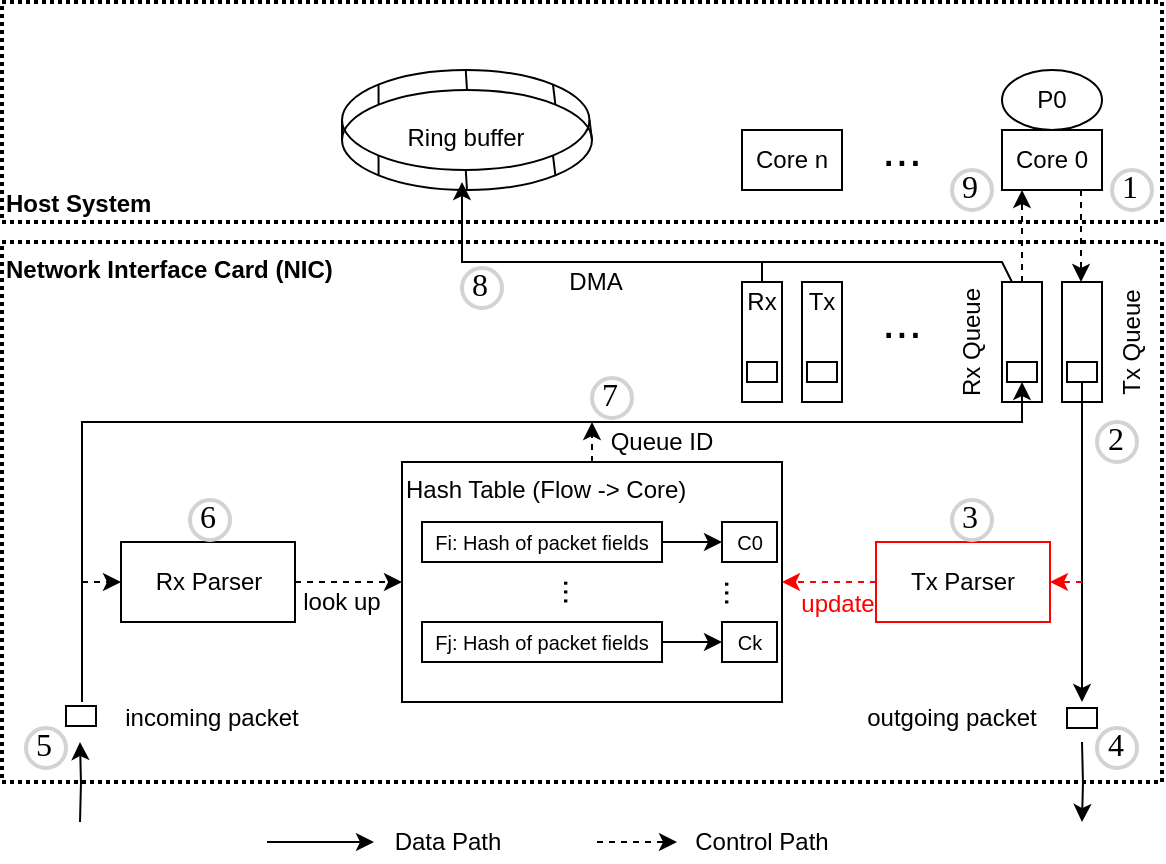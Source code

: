 <mxfile version="14.9.8" type="github">
  <diagram id="lbfQmCa6lwjdrvD3shnV" name="Page-1">
    <mxGraphModel dx="1422" dy="705" grid="1" gridSize="10" guides="1" tooltips="1" connect="1" arrows="1" fold="1" page="1" pageScale="1" pageWidth="850" pageHeight="1100" math="0" shadow="0">
      <root>
        <mxCell id="0" />
        <mxCell id="1" parent="0" />
        <mxCell id="1WkqQtghBWtEtzldfZGd-91" value="&lt;b&gt;Host System&lt;/b&gt;" style="rounded=0;whiteSpace=wrap;html=1;dashed=1;dashPattern=1 1;strokeWidth=2;fillColor=none;verticalAlign=bottom;align=left;" vertex="1" parent="1">
          <mxGeometry x="130" y="80" width="580" height="110" as="geometry" />
        </mxCell>
        <mxCell id="1WkqQtghBWtEtzldfZGd-90" value="&lt;font style=&quot;font-size: 12px&quot;&gt;&lt;b&gt;Network Interface Card (NIC)&lt;/b&gt;&lt;/font&gt;" style="rounded=0;whiteSpace=wrap;html=1;fillColor=none;verticalAlign=top;dashed=1;dashPattern=1 1;strokeWidth=2;align=left;" vertex="1" parent="1">
          <mxGeometry x="130" y="200" width="580" height="270" as="geometry" />
        </mxCell>
        <mxCell id="1WkqQtghBWtEtzldfZGd-75" value="" style="ellipse;whiteSpace=wrap;html=1;verticalAlign=top;fillColor=none;" vertex="1" parent="1">
          <mxGeometry x="300" y="124" width="125" height="50" as="geometry" />
        </mxCell>
        <mxCell id="1WkqQtghBWtEtzldfZGd-138" style="edgeStyle=none;rounded=0;orthogonalLoop=1;jettySize=auto;html=1;entryX=0.5;entryY=0;entryDx=0;entryDy=0;fontSize=16;fontColor=#000000;endArrow=classic;endFill=1;strokeColor=#000000;dashed=1;exitX=0.5;exitY=0;exitDx=0;exitDy=0;" edge="1" parent="1" source="1WkqQtghBWtEtzldfZGd-3">
          <mxGeometry relative="1" as="geometry">
            <mxPoint x="640" y="174" as="targetPoint" />
          </mxGeometry>
        </mxCell>
        <mxCell id="1WkqQtghBWtEtzldfZGd-1" value="Core 0" style="rounded=0;whiteSpace=wrap;html=1;" vertex="1" parent="1">
          <mxGeometry x="630" y="144" width="50" height="30" as="geometry" />
        </mxCell>
        <mxCell id="1WkqQtghBWtEtzldfZGd-2" value="P0" style="ellipse;whiteSpace=wrap;html=1;" vertex="1" parent="1">
          <mxGeometry x="630" y="114" width="50" height="30" as="geometry" />
        </mxCell>
        <mxCell id="1WkqQtghBWtEtzldfZGd-135" style="edgeStyle=none;rounded=0;orthogonalLoop=1;jettySize=auto;html=1;exitX=0.25;exitY=0;exitDx=0;exitDy=0;fontSize=16;fontColor=#000000;endArrow=none;endFill=0;strokeColor=#000000;" edge="1" parent="1" source="1WkqQtghBWtEtzldfZGd-3">
          <mxGeometry relative="1" as="geometry">
            <mxPoint x="510" y="210" as="targetPoint" />
            <Array as="points">
              <mxPoint x="630" y="210" />
            </Array>
          </mxGeometry>
        </mxCell>
        <mxCell id="1WkqQtghBWtEtzldfZGd-3" value="" style="rounded=0;whiteSpace=wrap;html=1;fontStyle=0" vertex="1" parent="1">
          <mxGeometry x="630" y="220" width="20" height="60" as="geometry" />
        </mxCell>
        <mxCell id="1WkqQtghBWtEtzldfZGd-4" value="" style="rounded=0;whiteSpace=wrap;html=1;fontStyle=0" vertex="1" parent="1">
          <mxGeometry x="660" y="220" width="20" height="60" as="geometry" />
        </mxCell>
        <mxCell id="1WkqQtghBWtEtzldfZGd-5" value="Rx Queue" style="text;html=1;strokeColor=none;fillColor=none;align=center;verticalAlign=middle;whiteSpace=wrap;rounded=0;rotation=-90;" vertex="1" parent="1">
          <mxGeometry x="580" y="240" width="70" height="20" as="geometry" />
        </mxCell>
        <mxCell id="1WkqQtghBWtEtzldfZGd-6" value="Tx Queue" style="text;html=1;strokeColor=none;fillColor=none;align=center;verticalAlign=middle;whiteSpace=wrap;rounded=0;rotation=-90;" vertex="1" parent="1">
          <mxGeometry x="660" y="240" width="70" height="20" as="geometry" />
        </mxCell>
        <mxCell id="1WkqQtghBWtEtzldfZGd-7" value="" style="rounded=0;whiteSpace=wrap;html=1;" vertex="1" parent="1">
          <mxGeometry x="632.5" y="260" width="15" height="10" as="geometry" />
        </mxCell>
        <mxCell id="1WkqQtghBWtEtzldfZGd-31" style="rounded=0;orthogonalLoop=1;jettySize=auto;html=1;" edge="1" parent="1" source="1WkqQtghBWtEtzldfZGd-9">
          <mxGeometry relative="1" as="geometry">
            <mxPoint x="670" y="430" as="targetPoint" />
            <Array as="points">
              <mxPoint x="670" y="370" />
            </Array>
          </mxGeometry>
        </mxCell>
        <mxCell id="1WkqQtghBWtEtzldfZGd-9" value="" style="rounded=0;whiteSpace=wrap;html=1;" vertex="1" parent="1">
          <mxGeometry x="662.5" y="260" width="15" height="10" as="geometry" />
        </mxCell>
        <mxCell id="1WkqQtghBWtEtzldfZGd-44" style="edgeStyle=none;rounded=0;orthogonalLoop=1;jettySize=auto;html=1;exitX=0.5;exitY=0;exitDx=0;exitDy=0;dashed=1;" edge="1" parent="1" source="1WkqQtghBWtEtzldfZGd-13">
          <mxGeometry relative="1" as="geometry">
            <mxPoint x="425" y="290" as="targetPoint" />
          </mxGeometry>
        </mxCell>
        <mxCell id="1WkqQtghBWtEtzldfZGd-13" value="Hash Table (Flow -&amp;gt; Core)" style="rounded=0;whiteSpace=wrap;html=1;align=left;verticalAlign=top;fontStyle=0" vertex="1" parent="1">
          <mxGeometry x="330" y="310" width="190" height="120" as="geometry" />
        </mxCell>
        <mxCell id="1WkqQtghBWtEtzldfZGd-21" style="edgeStyle=orthogonalEdgeStyle;rounded=0;orthogonalLoop=1;jettySize=auto;html=1;" edge="1" parent="1">
          <mxGeometry relative="1" as="geometry">
            <mxPoint x="670" y="490" as="targetPoint" />
            <mxPoint x="670" y="450" as="sourcePoint" />
          </mxGeometry>
        </mxCell>
        <mxCell id="1WkqQtghBWtEtzldfZGd-22" value="" style="rounded=0;whiteSpace=wrap;html=1;" vertex="1" parent="1">
          <mxGeometry x="662.5" y="433" width="15" height="10" as="geometry" />
        </mxCell>
        <mxCell id="1WkqQtghBWtEtzldfZGd-36" style="edgeStyle=none;rounded=0;orthogonalLoop=1;jettySize=auto;html=1;entryX=1;entryY=0.5;entryDx=0;entryDy=0;dashed=1;strokeColor=#FF0000;" edge="1" parent="1" target="1WkqQtghBWtEtzldfZGd-23">
          <mxGeometry relative="1" as="geometry">
            <mxPoint x="594" y="430" as="targetPoint" />
            <mxPoint x="670" y="370" as="sourcePoint" />
          </mxGeometry>
        </mxCell>
        <mxCell id="1WkqQtghBWtEtzldfZGd-37" style="edgeStyle=none;rounded=0;orthogonalLoop=1;jettySize=auto;html=1;exitX=0;exitY=0.5;exitDx=0;exitDy=0;entryX=1;entryY=0.5;entryDx=0;entryDy=0;dashed=1;strokeColor=#FF0000;" edge="1" parent="1" source="1WkqQtghBWtEtzldfZGd-23" target="1WkqQtghBWtEtzldfZGd-13">
          <mxGeometry relative="1" as="geometry" />
        </mxCell>
        <mxCell id="1WkqQtghBWtEtzldfZGd-23" value="Tx Parser" style="rounded=0;whiteSpace=wrap;html=1;strokeColor=#FF0000;fontStyle=0;perimeterSpacing=0;" vertex="1" parent="1">
          <mxGeometry x="567" y="350" width="87" height="40" as="geometry" />
        </mxCell>
        <mxCell id="1WkqQtghBWtEtzldfZGd-34" value="" style="rounded=0;whiteSpace=wrap;html=1;" vertex="1" parent="1">
          <mxGeometry x="162" y="432" width="15" height="10" as="geometry" />
        </mxCell>
        <mxCell id="1WkqQtghBWtEtzldfZGd-42" style="edgeStyle=none;rounded=0;orthogonalLoop=1;jettySize=auto;html=1;dashed=1;entryX=0;entryY=0.5;entryDx=0;entryDy=0;" edge="1" parent="1" target="1WkqQtghBWtEtzldfZGd-35">
          <mxGeometry relative="1" as="geometry">
            <mxPoint x="170" y="370" as="targetPoint" />
            <mxPoint x="170" y="370" as="sourcePoint" />
          </mxGeometry>
        </mxCell>
        <mxCell id="1WkqQtghBWtEtzldfZGd-43" style="edgeStyle=none;rounded=0;orthogonalLoop=1;jettySize=auto;html=1;exitX=1;exitY=0.5;exitDx=0;exitDy=0;entryX=0;entryY=0.5;entryDx=0;entryDy=0;dashed=1;" edge="1" parent="1" source="1WkqQtghBWtEtzldfZGd-35" target="1WkqQtghBWtEtzldfZGd-13">
          <mxGeometry relative="1" as="geometry" />
        </mxCell>
        <mxCell id="1WkqQtghBWtEtzldfZGd-35" value="Rx Parser" style="rounded=0;whiteSpace=wrap;html=1;fontStyle=0" vertex="1" parent="1">
          <mxGeometry x="189.5" y="350" width="87" height="40" as="geometry" />
        </mxCell>
        <mxCell id="1WkqQtghBWtEtzldfZGd-38" style="rounded=0;orthogonalLoop=1;jettySize=auto;html=1;entryX=0.5;entryY=1;entryDx=0;entryDy=0;" edge="1" parent="1" target="1WkqQtghBWtEtzldfZGd-7">
          <mxGeometry relative="1" as="geometry">
            <mxPoint x="170" y="380" as="sourcePoint" />
            <mxPoint x="180" y="450" as="targetPoint" />
            <Array as="points">
              <mxPoint x="170" y="430" />
              <mxPoint x="170" y="290" />
              <mxPoint x="640" y="290" />
            </Array>
          </mxGeometry>
        </mxCell>
        <mxCell id="1WkqQtghBWtEtzldfZGd-41" style="edgeStyle=orthogonalEdgeStyle;rounded=0;orthogonalLoop=1;jettySize=auto;html=1;" edge="1" parent="1">
          <mxGeometry relative="1" as="geometry">
            <mxPoint x="169" y="450" as="targetPoint" />
            <mxPoint x="169" y="490" as="sourcePoint" />
          </mxGeometry>
        </mxCell>
        <mxCell id="1WkqQtghBWtEtzldfZGd-63" value="Core n" style="rounded=0;whiteSpace=wrap;html=1;" vertex="1" parent="1">
          <mxGeometry x="500" y="144" width="50" height="30" as="geometry" />
        </mxCell>
        <mxCell id="1WkqQtghBWtEtzldfZGd-65" value="" style="rounded=0;whiteSpace=wrap;html=1;" vertex="1" parent="1">
          <mxGeometry x="500" y="220" width="20" height="60" as="geometry" />
        </mxCell>
        <mxCell id="1WkqQtghBWtEtzldfZGd-66" value="" style="rounded=0;whiteSpace=wrap;html=1;fontStyle=0" vertex="1" parent="1">
          <mxGeometry x="530" y="220" width="20" height="60" as="geometry" />
        </mxCell>
        <mxCell id="1WkqQtghBWtEtzldfZGd-69" value="" style="rounded=0;whiteSpace=wrap;html=1;" vertex="1" parent="1">
          <mxGeometry x="502.5" y="260" width="15" height="10" as="geometry" />
        </mxCell>
        <mxCell id="1WkqQtghBWtEtzldfZGd-70" value="" style="rounded=0;whiteSpace=wrap;html=1;" vertex="1" parent="1">
          <mxGeometry x="532.5" y="260" width="15" height="10" as="geometry" />
        </mxCell>
        <mxCell id="1WkqQtghBWtEtzldfZGd-71" value="&lt;font style=&quot;font-size: 24px&quot;&gt;...&lt;/font&gt;" style="text;html=1;strokeColor=none;fillColor=none;align=center;verticalAlign=middle;whiteSpace=wrap;rounded=0;" vertex="1" parent="1">
          <mxGeometry x="560" y="144" width="40" height="20" as="geometry" />
        </mxCell>
        <mxCell id="1WkqQtghBWtEtzldfZGd-72" value="&lt;font style=&quot;font-size: 24px&quot;&gt;...&lt;/font&gt;" style="text;html=1;strokeColor=none;fillColor=none;align=center;verticalAlign=middle;whiteSpace=wrap;rounded=0;" vertex="1" parent="1">
          <mxGeometry x="560" y="230" width="40" height="20" as="geometry" />
        </mxCell>
        <mxCell id="1WkqQtghBWtEtzldfZGd-77" style="edgeStyle=none;rounded=0;orthogonalLoop=1;jettySize=auto;html=1;exitX=0.5;exitY=0;exitDx=0;exitDy=0;entryX=0.5;entryY=0;entryDx=0;entryDy=0;endArrow=none;endFill=0;" edge="1" parent="1" source="1WkqQtghBWtEtzldfZGd-74" target="1WkqQtghBWtEtzldfZGd-75">
          <mxGeometry relative="1" as="geometry" />
        </mxCell>
        <mxCell id="1WkqQtghBWtEtzldfZGd-78" style="edgeStyle=none;rounded=0;orthogonalLoop=1;jettySize=auto;html=1;exitX=1;exitY=0;exitDx=0;exitDy=0;entryX=1;entryY=0;entryDx=0;entryDy=0;endArrow=none;endFill=0;" edge="1" parent="1" source="1WkqQtghBWtEtzldfZGd-74" target="1WkqQtghBWtEtzldfZGd-75">
          <mxGeometry relative="1" as="geometry" />
        </mxCell>
        <mxCell id="1WkqQtghBWtEtzldfZGd-79" style="edgeStyle=none;rounded=0;orthogonalLoop=1;jettySize=auto;html=1;exitX=1;exitY=0.5;exitDx=0;exitDy=0;entryX=1;entryY=0.5;entryDx=0;entryDy=0;endArrow=none;endFill=0;" edge="1" parent="1" source="1WkqQtghBWtEtzldfZGd-74" target="1WkqQtghBWtEtzldfZGd-75">
          <mxGeometry relative="1" as="geometry" />
        </mxCell>
        <mxCell id="1WkqQtghBWtEtzldfZGd-80" style="edgeStyle=none;rounded=0;orthogonalLoop=1;jettySize=auto;html=1;exitX=1;exitY=1;exitDx=0;exitDy=0;entryX=1;entryY=1;entryDx=0;entryDy=0;endArrow=none;endFill=0;" edge="1" parent="1" source="1WkqQtghBWtEtzldfZGd-74" target="1WkqQtghBWtEtzldfZGd-75">
          <mxGeometry relative="1" as="geometry" />
        </mxCell>
        <mxCell id="1WkqQtghBWtEtzldfZGd-81" style="edgeStyle=none;rounded=0;orthogonalLoop=1;jettySize=auto;html=1;exitX=0.5;exitY=1;exitDx=0;exitDy=0;entryX=0.5;entryY=1;entryDx=0;entryDy=0;endArrow=none;endFill=0;" edge="1" parent="1" source="1WkqQtghBWtEtzldfZGd-74" target="1WkqQtghBWtEtzldfZGd-75">
          <mxGeometry relative="1" as="geometry" />
        </mxCell>
        <mxCell id="1WkqQtghBWtEtzldfZGd-82" style="edgeStyle=none;rounded=0;orthogonalLoop=1;jettySize=auto;html=1;exitX=0;exitY=1;exitDx=0;exitDy=0;entryX=0;entryY=1;entryDx=0;entryDy=0;endArrow=none;endFill=0;" edge="1" parent="1" source="1WkqQtghBWtEtzldfZGd-74" target="1WkqQtghBWtEtzldfZGd-75">
          <mxGeometry relative="1" as="geometry" />
        </mxCell>
        <mxCell id="1WkqQtghBWtEtzldfZGd-83" style="edgeStyle=none;rounded=0;orthogonalLoop=1;jettySize=auto;html=1;exitX=0;exitY=0.5;exitDx=0;exitDy=0;entryX=0;entryY=0.5;entryDx=0;entryDy=0;endArrow=none;endFill=0;" edge="1" parent="1" source="1WkqQtghBWtEtzldfZGd-74" target="1WkqQtghBWtEtzldfZGd-75">
          <mxGeometry relative="1" as="geometry" />
        </mxCell>
        <mxCell id="1WkqQtghBWtEtzldfZGd-84" style="edgeStyle=none;rounded=0;orthogonalLoop=1;jettySize=auto;html=1;exitX=0;exitY=0;exitDx=0;exitDy=0;entryX=0;entryY=0;entryDx=0;entryDy=0;endArrow=none;endFill=0;" edge="1" parent="1" source="1WkqQtghBWtEtzldfZGd-74" target="1WkqQtghBWtEtzldfZGd-75">
          <mxGeometry relative="1" as="geometry" />
        </mxCell>
        <mxCell id="1WkqQtghBWtEtzldfZGd-74" value="" style="ellipse;whiteSpace=wrap;html=1;fillColor=none;verticalAlign=top;" vertex="1" parent="1">
          <mxGeometry x="300" y="114" width="123.75" height="50" as="geometry" />
        </mxCell>
        <mxCell id="1WkqQtghBWtEtzldfZGd-85" value="Ring buffer" style="text;html=1;strokeColor=none;fillColor=none;align=center;verticalAlign=middle;whiteSpace=wrap;rounded=0;" vertex="1" parent="1">
          <mxGeometry x="327" y="138" width="70" height="20" as="geometry" />
        </mxCell>
        <mxCell id="1WkqQtghBWtEtzldfZGd-86" value="Tx" style="text;html=1;strokeColor=none;fillColor=none;align=center;verticalAlign=middle;whiteSpace=wrap;rounded=0;" vertex="1" parent="1">
          <mxGeometry x="520" y="220" width="40" height="20" as="geometry" />
        </mxCell>
        <mxCell id="1WkqQtghBWtEtzldfZGd-88" style="edgeStyle=none;rounded=0;orthogonalLoop=1;jettySize=auto;html=1;exitX=0.5;exitY=0;exitDx=0;exitDy=0;endArrow=classic;endFill=1;" edge="1" parent="1" source="1WkqQtghBWtEtzldfZGd-87">
          <mxGeometry relative="1" as="geometry">
            <mxPoint x="360" y="170" as="targetPoint" />
            <Array as="points">
              <mxPoint x="510" y="210" />
              <mxPoint x="360" y="210" />
            </Array>
          </mxGeometry>
        </mxCell>
        <mxCell id="1WkqQtghBWtEtzldfZGd-87" value="Rx" style="text;html=1;strokeColor=none;fillColor=none;align=center;verticalAlign=middle;whiteSpace=wrap;rounded=0;fontStyle=0" vertex="1" parent="1">
          <mxGeometry x="490" y="220" width="40" height="20" as="geometry" />
        </mxCell>
        <mxCell id="1WkqQtghBWtEtzldfZGd-100" style="edgeStyle=none;rounded=0;orthogonalLoop=1;jettySize=auto;html=1;exitX=1;exitY=0.5;exitDx=0;exitDy=0;entryX=0;entryY=0.5;entryDx=0;entryDy=0;fontSize=10;endArrow=classic;endFill=1;" edge="1" parent="1" source="1WkqQtghBWtEtzldfZGd-92" target="1WkqQtghBWtEtzldfZGd-94">
          <mxGeometry relative="1" as="geometry" />
        </mxCell>
        <mxCell id="1WkqQtghBWtEtzldfZGd-92" value="&lt;font style=&quot;font-size: 10px&quot;&gt;Fi: Hash of packet fields&lt;/font&gt;" style="rounded=0;whiteSpace=wrap;html=1;strokeWidth=1;fillColor=none;align=center;verticalAlign=middle;" vertex="1" parent="1">
          <mxGeometry x="340" y="340" width="120" height="20" as="geometry" />
        </mxCell>
        <mxCell id="1WkqQtghBWtEtzldfZGd-94" value="C0" style="rounded=0;whiteSpace=wrap;html=1;strokeWidth=1;fillColor=none;align=center;verticalAlign=middle;fontSize=10;" vertex="1" parent="1">
          <mxGeometry x="490" y="340" width="27.5" height="20" as="geometry" />
        </mxCell>
        <mxCell id="1WkqQtghBWtEtzldfZGd-95" value="Ck" style="rounded=0;whiteSpace=wrap;html=1;strokeWidth=1;fillColor=none;align=center;verticalAlign=middle;fontSize=10;" vertex="1" parent="1">
          <mxGeometry x="490" y="390" width="27.5" height="20" as="geometry" />
        </mxCell>
        <mxCell id="1WkqQtghBWtEtzldfZGd-96" value="incoming packet" style="text;html=1;strokeColor=none;fillColor=none;align=center;verticalAlign=middle;whiteSpace=wrap;rounded=0;" vertex="1" parent="1">
          <mxGeometry x="190" y="428" width="90" height="20" as="geometry" />
        </mxCell>
        <mxCell id="1WkqQtghBWtEtzldfZGd-97" value="outgoing packet" style="text;html=1;strokeColor=none;fillColor=none;align=center;verticalAlign=middle;whiteSpace=wrap;rounded=0;" vertex="1" parent="1">
          <mxGeometry x="560" y="428" width="90" height="20" as="geometry" />
        </mxCell>
        <mxCell id="1WkqQtghBWtEtzldfZGd-101" style="edgeStyle=none;rounded=0;orthogonalLoop=1;jettySize=auto;html=1;exitX=1;exitY=0.5;exitDx=0;exitDy=0;entryX=0;entryY=0.5;entryDx=0;entryDy=0;fontSize=10;endArrow=classic;endFill=1;strokeColor=#000000;" edge="1" parent="1" source="1WkqQtghBWtEtzldfZGd-99" target="1WkqQtghBWtEtzldfZGd-95">
          <mxGeometry relative="1" as="geometry" />
        </mxCell>
        <mxCell id="1WkqQtghBWtEtzldfZGd-99" value="&lt;font style=&quot;font-size: 10px&quot;&gt;Fj: Hash of packet fields&lt;/font&gt;" style="rounded=0;whiteSpace=wrap;html=1;strokeWidth=1;fillColor=none;align=center;verticalAlign=middle;" vertex="1" parent="1">
          <mxGeometry x="340" y="390" width="120" height="20" as="geometry" />
        </mxCell>
        <mxCell id="1WkqQtghBWtEtzldfZGd-102" value="&lt;font style=&quot;font-size: 16px;&quot;&gt;...&lt;/font&gt;" style="text;html=1;strokeColor=none;fillColor=none;align=center;verticalAlign=middle;whiteSpace=wrap;rounded=0;rotation=90;fontSize=16;" vertex="1" parent="1">
          <mxGeometry x="397" y="365" width="40" height="20" as="geometry" />
        </mxCell>
        <mxCell id="1WkqQtghBWtEtzldfZGd-103" value="&lt;font style=&quot;font-size: 16px;&quot;&gt;...&lt;/font&gt;" style="text;html=1;strokeColor=none;fillColor=none;align=center;verticalAlign=middle;whiteSpace=wrap;rounded=0;rotation=90;fontSize=16;" vertex="1" parent="1">
          <mxGeometry x="477.5" y="365" width="40" height="20" as="geometry" />
        </mxCell>
        <mxCell id="1WkqQtghBWtEtzldfZGd-104" value="1" style="ellipse;whiteSpace=wrap;html=1;aspect=fixed;strokeWidth=2;fontFamily=Tahoma;spacingBottom=4;spacingRight=2;strokeColor=#d3d3d3;fontSize=16;fillColor=none;align=center;verticalAlign=middle;" vertex="1" parent="1">
          <mxGeometry x="685" y="164" width="20" height="20" as="geometry" />
        </mxCell>
        <mxCell id="1WkqQtghBWtEtzldfZGd-105" value="2" style="ellipse;whiteSpace=wrap;html=1;aspect=fixed;strokeWidth=2;fontFamily=Tahoma;spacingBottom=4;spacingRight=2;strokeColor=#d3d3d3;fontSize=16;fillColor=none;align=center;verticalAlign=middle;" vertex="1" parent="1">
          <mxGeometry x="677.5" y="290" width="20" height="20" as="geometry" />
        </mxCell>
        <mxCell id="1WkqQtghBWtEtzldfZGd-108" value="4" style="ellipse;whiteSpace=wrap;html=1;aspect=fixed;strokeWidth=2;fontFamily=Tahoma;spacingBottom=4;spacingRight=2;strokeColor=#d3d3d3;fontSize=16;fillColor=none;align=center;verticalAlign=middle;" vertex="1" parent="1">
          <mxGeometry x="677.5" y="443" width="20" height="20" as="geometry" />
        </mxCell>
        <mxCell id="1WkqQtghBWtEtzldfZGd-109" value="5" style="ellipse;whiteSpace=wrap;html=1;aspect=fixed;strokeWidth=2;fontFamily=Tahoma;spacingBottom=4;spacingRight=2;strokeColor=#d3d3d3;fontSize=16;fillColor=none;align=center;verticalAlign=middle;" vertex="1" parent="1">
          <mxGeometry x="142" y="443" width="20" height="20" as="geometry" />
        </mxCell>
        <mxCell id="1WkqQtghBWtEtzldfZGd-110" value="6" style="ellipse;whiteSpace=wrap;html=1;aspect=fixed;strokeWidth=2;fontFamily=Tahoma;spacingBottom=4;spacingRight=2;strokeColor=#d3d3d3;fontSize=16;fillColor=none;align=center;verticalAlign=middle;" vertex="1" parent="1">
          <mxGeometry x="224" y="329" width="20" height="20" as="geometry" />
        </mxCell>
        <mxCell id="1WkqQtghBWtEtzldfZGd-111" value="7" style="ellipse;whiteSpace=wrap;html=1;aspect=fixed;strokeWidth=2;fontFamily=Tahoma;spacingBottom=4;spacingRight=2;strokeColor=#d3d3d3;fontSize=16;fillColor=none;align=center;verticalAlign=middle;" vertex="1" parent="1">
          <mxGeometry x="425" y="268" width="20" height="20" as="geometry" />
        </mxCell>
        <mxCell id="1WkqQtghBWtEtzldfZGd-116" value="3" style="ellipse;whiteSpace=wrap;html=1;aspect=fixed;strokeWidth=2;fontFamily=Tahoma;spacingBottom=4;spacingRight=2;strokeColor=#d3d3d3;fontSize=16;fillColor=none;align=center;verticalAlign=middle;" vertex="1" parent="1">
          <mxGeometry x="605" y="329" width="20" height="20" as="geometry" />
        </mxCell>
        <mxCell id="1WkqQtghBWtEtzldfZGd-118" value="8" style="ellipse;whiteSpace=wrap;html=1;aspect=fixed;strokeWidth=2;fontFamily=Tahoma;spacingBottom=4;spacingRight=2;strokeColor=#d3d3d3;fontSize=16;fillColor=none;align=center;verticalAlign=middle;" vertex="1" parent="1">
          <mxGeometry x="360" y="213" width="20" height="20" as="geometry" />
        </mxCell>
        <mxCell id="1WkqQtghBWtEtzldfZGd-119" style="edgeStyle=orthogonalEdgeStyle;rounded=0;orthogonalLoop=1;jettySize=auto;html=1;" edge="1" parent="1">
          <mxGeometry relative="1" as="geometry">
            <mxPoint x="316" y="500" as="targetPoint" />
            <mxPoint x="262.5" y="500" as="sourcePoint" />
          </mxGeometry>
        </mxCell>
        <mxCell id="1WkqQtghBWtEtzldfZGd-120" style="edgeStyle=none;rounded=0;orthogonalLoop=1;jettySize=auto;html=1;dashed=1;entryX=0;entryY=0.5;entryDx=0;entryDy=0;" edge="1" parent="1">
          <mxGeometry relative="1" as="geometry">
            <mxPoint x="467.5" y="500" as="targetPoint" />
            <mxPoint x="427.5" y="500" as="sourcePoint" />
          </mxGeometry>
        </mxCell>
        <mxCell id="1WkqQtghBWtEtzldfZGd-121" value="Data Path" style="text;html=1;strokeColor=none;fillColor=none;align=center;verticalAlign=middle;whiteSpace=wrap;rounded=0;fontSize=12;" vertex="1" parent="1">
          <mxGeometry x="312.5" y="490" width="80" height="20" as="geometry" />
        </mxCell>
        <mxCell id="1WkqQtghBWtEtzldfZGd-122" value="Control Path" style="text;html=1;strokeColor=none;fillColor=none;align=center;verticalAlign=middle;whiteSpace=wrap;rounded=0;fontSize=12;" vertex="1" parent="1">
          <mxGeometry x="470" y="490" width="80" height="20" as="geometry" />
        </mxCell>
        <mxCell id="1WkqQtghBWtEtzldfZGd-127" value="look up" style="text;html=1;strokeColor=none;fillColor=none;align=center;verticalAlign=middle;whiteSpace=wrap;rounded=0;fontSize=12;" vertex="1" parent="1">
          <mxGeometry x="270" y="370" width="60" height="20" as="geometry" />
        </mxCell>
        <mxCell id="1WkqQtghBWtEtzldfZGd-128" value="update" style="text;html=1;strokeColor=none;fillColor=none;align=center;verticalAlign=middle;whiteSpace=wrap;rounded=0;fontSize=12;fontColor=#FF0000;" vertex="1" parent="1">
          <mxGeometry x="517.5" y="371" width="60" height="20" as="geometry" />
        </mxCell>
        <mxCell id="1WkqQtghBWtEtzldfZGd-130" value="Queue ID" style="text;html=1;strokeColor=none;fillColor=none;align=center;verticalAlign=middle;whiteSpace=wrap;rounded=0;fontSize=12;" vertex="1" parent="1">
          <mxGeometry x="430" y="290" width="60" height="20" as="geometry" />
        </mxCell>
        <mxCell id="1WkqQtghBWtEtzldfZGd-131" value="DMA" style="text;html=1;strokeColor=none;fillColor=none;align=center;verticalAlign=middle;whiteSpace=wrap;rounded=0;fontSize=12;" vertex="1" parent="1">
          <mxGeometry x="397" y="210" width="60" height="20" as="geometry" />
        </mxCell>
        <mxCell id="1WkqQtghBWtEtzldfZGd-132" value="9" style="ellipse;whiteSpace=wrap;html=1;aspect=fixed;strokeWidth=2;fontFamily=Tahoma;spacingBottom=4;spacingRight=2;strokeColor=#d3d3d3;fontSize=16;fillColor=none;align=center;verticalAlign=middle;" vertex="1" parent="1">
          <mxGeometry x="605" y="164" width="20" height="20" as="geometry" />
        </mxCell>
        <mxCell id="1WkqQtghBWtEtzldfZGd-140" style="edgeStyle=none;rounded=0;orthogonalLoop=1;jettySize=auto;html=1;entryX=0.5;entryY=0;entryDx=0;entryDy=0;fontSize=16;fontColor=#000000;endArrow=classic;endFill=1;strokeColor=#000000;dashed=1;exitX=0.5;exitY=0;exitDx=0;exitDy=0;" edge="1" parent="1">
          <mxGeometry relative="1" as="geometry">
            <mxPoint x="669.5" y="174" as="sourcePoint" />
            <mxPoint x="669.5" y="220" as="targetPoint" />
          </mxGeometry>
        </mxCell>
      </root>
    </mxGraphModel>
  </diagram>
</mxfile>
